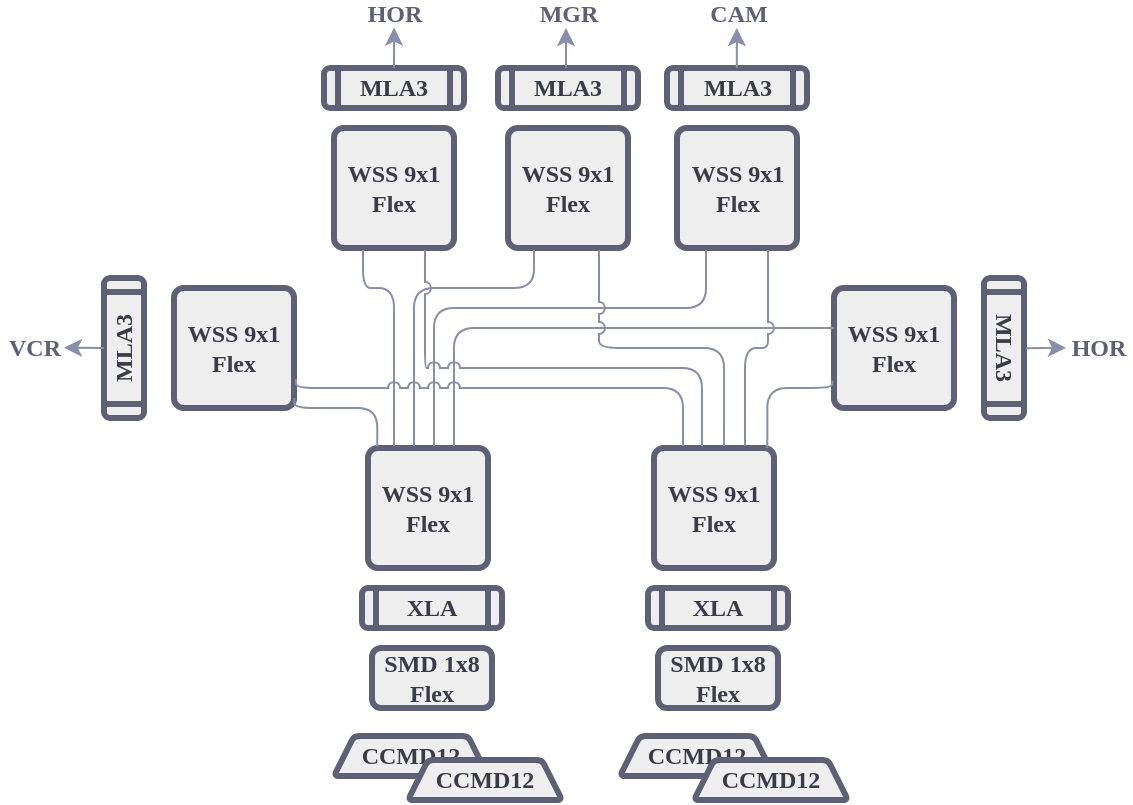 <mxfile compressed="true" version="13.9.2" type="github"><diagram id="TmF3DF0KzC4myRN4bEW4" name="Page-1"><mxGraphModel dx="1408" dy="718" grid="1" gridSize="10" guides="1" tooltips="1" connect="1" arrows="1" fold="1" page="1" pageScale="1" pageWidth="827" pageHeight="1169" math="0" shadow="0"><root><mxCell id="0"/><mxCell id="1" parent="0"/><mxCell id="_bVXJ-ihdxtJZELxk97_-13" value="WSS 9x1 Flex" style="whiteSpace=wrap;html=1;aspect=fixed;fontFamily=Consolas;fontStyle=1;fillColor=#eeeeee;strokeWidth=3;strokeColor=#5E6175;perimeterSpacing=1;rounded=1;sketch=0;shadow=0;glass=0;arcSize=8;fontColor=#393B47;" parent="1" vertex="1"><mxGeometry x="297" y="360" width="60" height="60" as="geometry"/></mxCell><mxCell id="_bVXJ-ihdxtJZELxk97_-14" value="CCMD12" style="shape=trapezoid;perimeter=trapezoidPerimeter;whiteSpace=wrap;html=1;fixedSize=1;rounded=1;shadow=0;glass=0;sketch=0;strokeColor=#5E6175;strokeWidth=3;fillColor=#eeeeee;arcSize=5;fontFamily=Consolas;fontStyle=1;fontColor=#393B47;size=10;" parent="1" vertex="1"><mxGeometry x="280" y="504" width="77" height="20" as="geometry"/></mxCell><mxCell id="_bVXJ-ihdxtJZELxk97_-16" value="&lt;div&gt;SMD 1x8&lt;/div&gt;&lt;div&gt;Flex&lt;br&gt;&lt;/div&gt;" style="rounded=1;whiteSpace=wrap;html=1;shadow=0;glass=0;sketch=0;strokeColor=#5E6175;strokeWidth=3;fillColor=#eeeeee;fontFamily=Consolas;fontColor=#393B47;fontStyle=1" parent="1" vertex="1"><mxGeometry x="299" y="460" width="60" height="30" as="geometry"/></mxCell><mxCell id="_bVXJ-ihdxtJZELxk97_-17" value="XLA" style="shape=process;whiteSpace=wrap;html=1;backgroundOutline=1;rounded=1;shadow=0;glass=0;sketch=0;strokeColor=#5E6175;strokeWidth=3;fillColor=#eeeeee;fontFamily=Consolas;fontStyle=1;fontColor=#393B47;" parent="1" vertex="1"><mxGeometry x="294" y="430" width="70" height="20" as="geometry"/></mxCell><mxCell id="_bVXJ-ihdxtJZELxk97_-18" value="CCMD12" style="shape=trapezoid;perimeter=trapezoidPerimeter;whiteSpace=wrap;html=1;fixedSize=1;rounded=1;shadow=0;glass=0;sketch=0;strokeColor=#5E6175;strokeWidth=3;fillColor=#eeeeee;arcSize=5;fontFamily=Consolas;fontStyle=1;fontColor=#393B47;size=10;" parent="1" vertex="1"><mxGeometry x="317" y="516" width="77" height="20" as="geometry"/></mxCell><mxCell id="_bVXJ-ihdxtJZELxk97_-20" value="WSS 9x1 Flex" style="whiteSpace=wrap;html=1;aspect=fixed;fontFamily=Consolas;fontStyle=1;fillColor=#eeeeee;strokeWidth=3;strokeColor=#5E6175;perimeterSpacing=1;rounded=1;sketch=0;shadow=0;glass=0;arcSize=8;fontColor=#393B47;" parent="1" vertex="1"><mxGeometry x="440" y="360" width="60" height="60" as="geometry"/></mxCell><mxCell id="_bVXJ-ihdxtJZELxk97_-21" value="CCMD12" style="shape=trapezoid;perimeter=trapezoidPerimeter;whiteSpace=wrap;html=1;fixedSize=1;rounded=1;shadow=0;glass=0;sketch=0;strokeColor=#5E6175;strokeWidth=3;fillColor=#eeeeee;arcSize=5;fontFamily=Consolas;fontStyle=1;fontColor=#393B47;size=10;" parent="1" vertex="1"><mxGeometry x="423" y="504" width="77" height="20" as="geometry"/></mxCell><mxCell id="_bVXJ-ihdxtJZELxk97_-22" value="&lt;div&gt;SMD 1x8&lt;/div&gt;&lt;div&gt;Flex&lt;br&gt;&lt;/div&gt;" style="rounded=1;whiteSpace=wrap;html=1;shadow=0;glass=0;sketch=0;strokeColor=#5E6175;strokeWidth=3;fillColor=#eeeeee;fontFamily=Consolas;fontColor=#393B47;fontStyle=1" parent="1" vertex="1"><mxGeometry x="442" y="460" width="60" height="30" as="geometry"/></mxCell><mxCell id="_bVXJ-ihdxtJZELxk97_-23" value="XLA" style="shape=process;whiteSpace=wrap;html=1;backgroundOutline=1;rounded=1;shadow=0;glass=0;sketch=0;strokeColor=#5E6175;strokeWidth=3;fillColor=#eeeeee;fontFamily=Consolas;fontStyle=1;fontColor=#393B47;" parent="1" vertex="1"><mxGeometry x="437" y="430" width="70" height="20" as="geometry"/></mxCell><mxCell id="_bVXJ-ihdxtJZELxk97_-24" value="CCMD12" style="shape=trapezoid;perimeter=trapezoidPerimeter;whiteSpace=wrap;html=1;fixedSize=1;rounded=1;shadow=0;glass=0;sketch=0;strokeColor=#5E6175;strokeWidth=3;fillColor=#eeeeee;arcSize=5;fontFamily=Consolas;fontStyle=1;fontColor=#393B47;size=10;" parent="1" vertex="1"><mxGeometry x="460" y="516" width="77" height="20" as="geometry"/></mxCell><mxCell id="_bVXJ-ihdxtJZELxk97_-25" value="WSS 9x1 Flex" style="whiteSpace=wrap;html=1;aspect=fixed;fontFamily=Consolas;fontStyle=1;fillColor=#eeeeee;strokeWidth=3;strokeColor=#5E6175;perimeterSpacing=1;rounded=1;sketch=0;shadow=0;glass=0;arcSize=8;fontColor=#393B47;" parent="1" vertex="1"><mxGeometry x="200" y="280" width="60" height="60" as="geometry"/></mxCell><mxCell id="_bVXJ-ihdxtJZELxk97_-26" value="WSS 9x1 Flex" style="whiteSpace=wrap;html=1;aspect=fixed;fontFamily=Consolas;fontStyle=1;fillColor=#eeeeee;strokeWidth=3;strokeColor=#5E6175;perimeterSpacing=1;rounded=1;sketch=0;shadow=0;glass=0;arcSize=8;fontColor=#393B47;" parent="1" vertex="1"><mxGeometry x="530" y="280" width="60" height="60" as="geometry"/></mxCell><mxCell id="_bVXJ-ihdxtJZELxk97_-27" value="WSS 9x1 Flex" style="whiteSpace=wrap;html=1;aspect=fixed;fontFamily=Consolas;fontStyle=1;fillColor=#eeeeee;strokeWidth=3;strokeColor=#5E6175;perimeterSpacing=1;rounded=1;sketch=0;shadow=0;glass=0;arcSize=8;fontColor=#393B47;" parent="1" vertex="1"><mxGeometry x="280" y="200" width="60" height="60" as="geometry"/></mxCell><mxCell id="_bVXJ-ihdxtJZELxk97_-28" value="WSS 9x1 Flex" style="whiteSpace=wrap;html=1;aspect=fixed;fontFamily=Consolas;fontStyle=1;fillColor=#eeeeee;strokeWidth=3;strokeColor=#5E6175;perimeterSpacing=1;rounded=1;sketch=0;shadow=0;glass=0;arcSize=8;fontColor=#393B47;" parent="1" vertex="1"><mxGeometry x="367" y="200" width="60" height="60" as="geometry"/></mxCell><mxCell id="_bVXJ-ihdxtJZELxk97_-29" value="WSS 9x1 Flex" style="whiteSpace=wrap;html=1;aspect=fixed;fontFamily=Consolas;fontStyle=1;fillColor=#eeeeee;strokeWidth=3;strokeColor=#5E6175;perimeterSpacing=1;rounded=1;sketch=0;shadow=0;glass=0;arcSize=8;fontColor=#393B47;" parent="1" vertex="1"><mxGeometry x="451.5" y="200" width="60" height="60" as="geometry"/></mxCell><mxCell id="_bVXJ-ihdxtJZELxk97_-32" value="" style="edgeStyle=elbowEdgeStyle;elbow=vertical;endArrow=none;html=1;fontFamily=Consolas;fontColor=#393B47;exitX=0.091;exitY=0.005;exitDx=0;exitDy=0;entryX=0.987;entryY=0.903;entryDx=0;entryDy=0;endFill=0;strokeColor=#898EAB;exitPerimeter=0;entryPerimeter=0;" parent="1" source="_bVXJ-ihdxtJZELxk97_-13" target="_bVXJ-ihdxtJZELxk97_-25" edge="1"><mxGeometry width="50" height="50" relative="1" as="geometry"><mxPoint x="170" y="320" as="sourcePoint"/><mxPoint x="220" y="270" as="targetPoint"/><Array as="points"><mxPoint x="280" y="340"/></Array></mxGeometry></mxCell><mxCell id="_bVXJ-ihdxtJZELxk97_-33" value="" style="edgeStyle=elbowEdgeStyle;elbow=vertical;endArrow=none;html=1;fontFamily=Consolas;fontColor=#393B47;entryX=0.25;entryY=1;entryDx=0;entryDy=0;endFill=0;strokeColor=#898EAB;" parent="1" target="_bVXJ-ihdxtJZELxk97_-27" edge="1"><mxGeometry width="50" height="50" relative="1" as="geometry"><mxPoint x="310" y="359" as="sourcePoint"/><mxPoint x="261" y="341.0" as="targetPoint"/><Array as="points"><mxPoint x="300" y="280"/></Array></mxGeometry></mxCell><mxCell id="_bVXJ-ihdxtJZELxk97_-34" value="" style="edgeStyle=elbowEdgeStyle;elbow=vertical;endArrow=none;html=1;fontFamily=Consolas;fontColor=#393B47;endFill=0;strokeColor=#898EAB;" parent="1" edge="1"><mxGeometry width="50" height="50" relative="1" as="geometry"><mxPoint x="320" y="359" as="sourcePoint"/><mxPoint x="380" y="261" as="targetPoint"/><Array as="points"><mxPoint x="350" y="280"/></Array></mxGeometry></mxCell><mxCell id="_bVXJ-ihdxtJZELxk97_-35" value="" style="edgeStyle=elbowEdgeStyle;elbow=vertical;endArrow=none;html=1;fontFamily=Consolas;fontColor=#393B47;endFill=0;entryX=0.25;entryY=1;entryDx=0;entryDy=0;strokeColor=#898EAB;" parent="1" target="_bVXJ-ihdxtJZELxk97_-29" edge="1"><mxGeometry width="50" height="50" relative="1" as="geometry"><mxPoint x="330" y="359" as="sourcePoint"/><mxPoint x="380" y="261" as="targetPoint"/><Array as="points"><mxPoint x="400" y="290"/></Array></mxGeometry></mxCell><mxCell id="_bVXJ-ihdxtJZELxk97_-36" value="" style="edgeStyle=elbowEdgeStyle;elbow=vertical;endArrow=none;html=1;fontFamily=Consolas;fontColor=#393B47;endFill=0;entryX=0.016;entryY=0.339;entryDx=0;entryDy=0;entryPerimeter=0;strokeColor=#898EAB;" parent="1" target="_bVXJ-ihdxtJZELxk97_-26" edge="1"><mxGeometry width="50" height="50" relative="1" as="geometry"><mxPoint x="340" y="359" as="sourcePoint"/><mxPoint x="466" y="261" as="targetPoint"/><Array as="points"><mxPoint x="440" y="300"/></Array></mxGeometry></mxCell><mxCell id="_bVXJ-ihdxtJZELxk97_-37" value="" style="edgeStyle=elbowEdgeStyle;elbow=vertical;endArrow=none;html=1;fontFamily=Consolas;fontColor=#393B47;endFill=0;entryX=0.002;entryY=0.764;entryDx=0;entryDy=0;exitX=0.93;exitY=0.018;exitDx=0;exitDy=0;strokeColor=#898EAB;exitPerimeter=0;entryPerimeter=0;" parent="1" source="_bVXJ-ihdxtJZELxk97_-20" target="_bVXJ-ihdxtJZELxk97_-26" edge="1"><mxGeometry width="50" height="50" relative="1" as="geometry"><mxPoint x="340" y="369" as="sourcePoint"/><mxPoint x="476" y="271" as="targetPoint"/><Array as="points"><mxPoint x="520" y="330"/></Array></mxGeometry></mxCell><mxCell id="_bVXJ-ihdxtJZELxk97_-38" value="" style="edgeStyle=elbowEdgeStyle;elbow=vertical;endArrow=none;html=1;fontFamily=Consolas;fontColor=#393B47;endFill=0;entryX=0.75;entryY=1;entryDx=0;entryDy=0;exitX=0.75;exitY=0;exitDx=0;exitDy=0;strokeColor=#898EAB;jumpStyle=arc;" parent="1" source="_bVXJ-ihdxtJZELxk97_-20" target="_bVXJ-ihdxtJZELxk97_-29" edge="1"><mxGeometry width="50" height="50" relative="1" as="geometry"><mxPoint x="350" y="379" as="sourcePoint"/><mxPoint x="486" y="281" as="targetPoint"/><Array as="points"/></mxGeometry></mxCell><mxCell id="_bVXJ-ihdxtJZELxk97_-39" value="" style="edgeStyle=elbowEdgeStyle;elbow=vertical;endArrow=none;html=1;fontFamily=Consolas;fontColor=#393B47;endFill=0;entryX=0.75;entryY=1;entryDx=0;entryDy=0;exitX=0.581;exitY=0;exitDx=0;exitDy=0;exitPerimeter=0;strokeColor=#898EAB;jumpStyle=arc;" parent="1" source="_bVXJ-ihdxtJZELxk97_-20" target="_bVXJ-ihdxtJZELxk97_-28" edge="1"><mxGeometry width="50" height="50" relative="1" as="geometry"><mxPoint x="485.5" y="359" as="sourcePoint"/><mxPoint x="497.0" y="261" as="targetPoint"/><Array as="points"/></mxGeometry></mxCell><mxCell id="_bVXJ-ihdxtJZELxk97_-40" value="" style="edgeStyle=elbowEdgeStyle;elbow=vertical;endArrow=none;html=1;fontFamily=Consolas;fontColor=#393B47;endFill=0;exitX=0.403;exitY=0.005;exitDx=0;exitDy=0;entryX=0.75;entryY=1;entryDx=0;entryDy=0;exitPerimeter=0;strokeColor=#898EAB;jumpStyle=arc;" parent="1" source="_bVXJ-ihdxtJZELxk97_-20" target="_bVXJ-ihdxtJZELxk97_-27" edge="1"><mxGeometry width="50" height="50" relative="1" as="geometry"><mxPoint x="470" y="359" as="sourcePoint"/><mxPoint x="330" y="261" as="targetPoint"/><Array as="points"><mxPoint x="390" y="320"/></Array></mxGeometry></mxCell><mxCell id="_bVXJ-ihdxtJZELxk97_-41" value="" style="edgeStyle=elbowEdgeStyle;elbow=vertical;endArrow=none;html=1;fontFamily=Consolas;fontColor=#393B47;endFill=0;exitX=0.25;exitY=0;exitDx=0;exitDy=0;entryX=1;entryY=0.75;entryDx=0;entryDy=0;strokeColor=#898EAB;jumpStyle=arc;" parent="1" source="_bVXJ-ihdxtJZELxk97_-20" target="_bVXJ-ihdxtJZELxk97_-25" edge="1"><mxGeometry width="50" height="50" relative="1" as="geometry"><mxPoint x="454.5" y="359" as="sourcePoint"/><mxPoint x="325.5" y="261" as="targetPoint"/><Array as="points"><mxPoint x="390" y="330"/></Array></mxGeometry></mxCell><mxCell id="_bVXJ-ihdxtJZELxk97_-42" value="MLA3" style="shape=process;whiteSpace=wrap;html=1;backgroundOutline=1;rounded=1;shadow=0;glass=0;sketch=0;strokeColor=#5E6175;strokeWidth=3;fillColor=#eeeeee;fontFamily=Consolas;fontStyle=1;fontColor=#393B47;" parent="1" vertex="1"><mxGeometry x="275" y="170" width="70" height="20" as="geometry"/></mxCell><mxCell id="_bVXJ-ihdxtJZELxk97_-43" value="MLA3" style="shape=process;whiteSpace=wrap;html=1;backgroundOutline=1;rounded=1;shadow=0;glass=0;sketch=0;strokeColor=#5E6175;strokeWidth=3;fillColor=#eeeeee;fontFamily=Consolas;fontStyle=1;fontColor=#393B47;" parent="1" vertex="1"><mxGeometry x="362" y="170" width="70" height="20" as="geometry"/></mxCell><mxCell id="_bVXJ-ihdxtJZELxk97_-44" value="MLA3" style="shape=process;whiteSpace=wrap;html=1;backgroundOutline=1;rounded=1;shadow=0;glass=0;sketch=0;strokeColor=#5E6175;strokeWidth=3;fillColor=#eeeeee;fontFamily=Consolas;fontStyle=1;fontColor=#393B47;" parent="1" vertex="1"><mxGeometry x="446.5" y="170" width="70" height="20" as="geometry"/></mxCell><mxCell id="_bVXJ-ihdxtJZELxk97_-45" value="MLA3" style="shape=process;whiteSpace=wrap;html=1;backgroundOutline=1;rounded=1;shadow=0;glass=0;sketch=0;strokeColor=#5E6175;strokeWidth=3;fillColor=#eeeeee;fontFamily=Consolas;fontStyle=1;fontColor=#393B47;rotation=90;" parent="1" vertex="1"><mxGeometry x="580" y="300" width="70" height="20" as="geometry"/></mxCell><mxCell id="_bVXJ-ihdxtJZELxk97_-46" value="MLA3" style="shape=process;whiteSpace=wrap;html=1;backgroundOutline=1;rounded=1;shadow=0;glass=0;sketch=0;strokeColor=#5E6175;strokeWidth=3;fillColor=#eeeeee;fontFamily=Consolas;fontStyle=1;fontColor=#393B47;rotation=-90;" parent="1" vertex="1"><mxGeometry x="140" y="300" width="70" height="20" as="geometry"/></mxCell><mxCell id="hQK5RVWF0IYAt2H_Q-UX-3" value="CAM" style="text;strokeColor=none;fillColor=none;html=1;fontSize=12;fontStyle=1;verticalAlign=middle;align=center;fontFamily=Consolas;fontColor=#5E6175;" vertex="1" parent="1"><mxGeometry x="464.75" y="138" width="33.5" height="10" as="geometry"/></mxCell><mxCell id="hQK5RVWF0IYAt2H_Q-UX-10" value="" style="endArrow=classic;html=1;exitX=0.506;exitY=0.012;exitDx=0;exitDy=0;shadow=0;sketch=0;spacing=0;labelBorderColor=none;exitPerimeter=0;strokeColor=#898EAB;" edge="1" parent="1"><mxGeometry width="50" height="50" relative="1" as="geometry"><mxPoint x="396" y="170" as="sourcePoint"/><mxPoint x="396" y="150" as="targetPoint"/><Array as="points"/></mxGeometry></mxCell><mxCell id="hQK5RVWF0IYAt2H_Q-UX-11" value="MGR" style="text;strokeColor=none;fillColor=none;html=1;fontSize=12;fontStyle=1;verticalAlign=middle;align=center;fontFamily=Consolas;fontColor=#5E6175;" vertex="1" parent="1"><mxGeometry x="380" y="138" width="33.5" height="10" as="geometry"/></mxCell><mxCell id="hQK5RVWF0IYAt2H_Q-UX-12" value="" style="endArrow=classic;html=1;exitX=0.506;exitY=0.012;exitDx=0;exitDy=0;shadow=0;sketch=0;spacing=0;labelBorderColor=none;exitPerimeter=0;strokeColor=#898EAB;" edge="1" parent="1"><mxGeometry width="50" height="50" relative="1" as="geometry"><mxPoint x="310" y="170" as="sourcePoint"/><mxPoint x="310" y="150" as="targetPoint"/><Array as="points"><mxPoint x="310.04" y="149.76"/></Array></mxGeometry></mxCell><mxCell id="hQK5RVWF0IYAt2H_Q-UX-13" value="HOR" style="text;strokeColor=none;fillColor=none;html=1;fontSize=12;fontStyle=1;verticalAlign=middle;align=center;fontFamily=Consolas;fontColor=#5E6175;" vertex="1" parent="1"><mxGeometry x="293.25" y="138" width="33.5" height="10" as="geometry"/></mxCell><mxCell id="hQK5RVWF0IYAt2H_Q-UX-17" value="" style="endArrow=classic;html=1;shadow=0;sketch=0;spacing=0;labelBorderColor=none;strokeColor=#898EAB;jumpStyle=none;targetPerimeterSpacing=0;" edge="1" parent="1"><mxGeometry width="50" height="50" relative="1" as="geometry"><mxPoint x="626" y="310.12" as="sourcePoint"/><mxPoint x="646" y="309.88" as="targetPoint"/><Array as="points"><mxPoint x="642.79" y="309.88"/></Array></mxGeometry></mxCell><mxCell id="hQK5RVWF0IYAt2H_Q-UX-18" value="HOR" style="text;strokeColor=none;fillColor=none;html=1;fontSize=12;fontStyle=1;verticalAlign=middle;align=center;fontFamily=Consolas;fontColor=#5E6175;" vertex="1" parent="1"><mxGeometry x="645" y="305" width="33.5" height="10" as="geometry"/></mxCell><mxCell id="hQK5RVWF0IYAt2H_Q-UX-19" value="" style="endArrow=classic;html=1;shadow=0;sketch=0;spacing=0;labelBorderColor=none;strokeColor=#898EAB;jumpStyle=none;targetPerimeterSpacing=0;" edge="1" parent="1"><mxGeometry width="50" height="50" relative="1" as="geometry"><mxPoint x="165" y="310" as="sourcePoint"/><mxPoint x="145" y="309.88" as="targetPoint"/><Array as="points"/></mxGeometry></mxCell><mxCell id="hQK5RVWF0IYAt2H_Q-UX-20" value="VCR" style="text;strokeColor=none;fillColor=none;html=1;fontSize=12;fontStyle=1;verticalAlign=middle;align=center;fontFamily=Consolas;fontColor=#5E6175;" vertex="1" parent="1"><mxGeometry x="113" y="305" width="33.5" height="10" as="geometry"/></mxCell><mxCell id="hQK5RVWF0IYAt2H_Q-UX-23" value="" style="endArrow=classic;html=1;exitX=0.506;exitY=0.012;exitDx=0;exitDy=0;shadow=0;sketch=0;spacing=0;labelBorderColor=none;exitPerimeter=0;strokeColor=#898EAB;" edge="1" parent="1"><mxGeometry width="50" height="50" relative="1" as="geometry"><mxPoint x="481.4" y="170" as="sourcePoint"/><mxPoint x="481.4" y="150" as="targetPoint"/><Array as="points"/></mxGeometry></mxCell></root></mxGraphModel></diagram></mxfile>